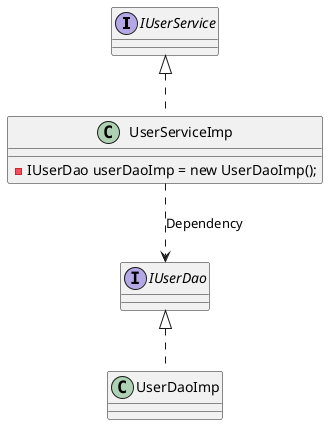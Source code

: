 @startuml

interface IUserService{

}

class UserServiceImp implements IUserService {
    - IUserDao userDaoImp = new UserDaoImp();
}

interface IUserDao{

}

class UserDaoImp implements IUserDao {
    
}


UserServiceImp ..> IUserDao: Dependency

@enduml